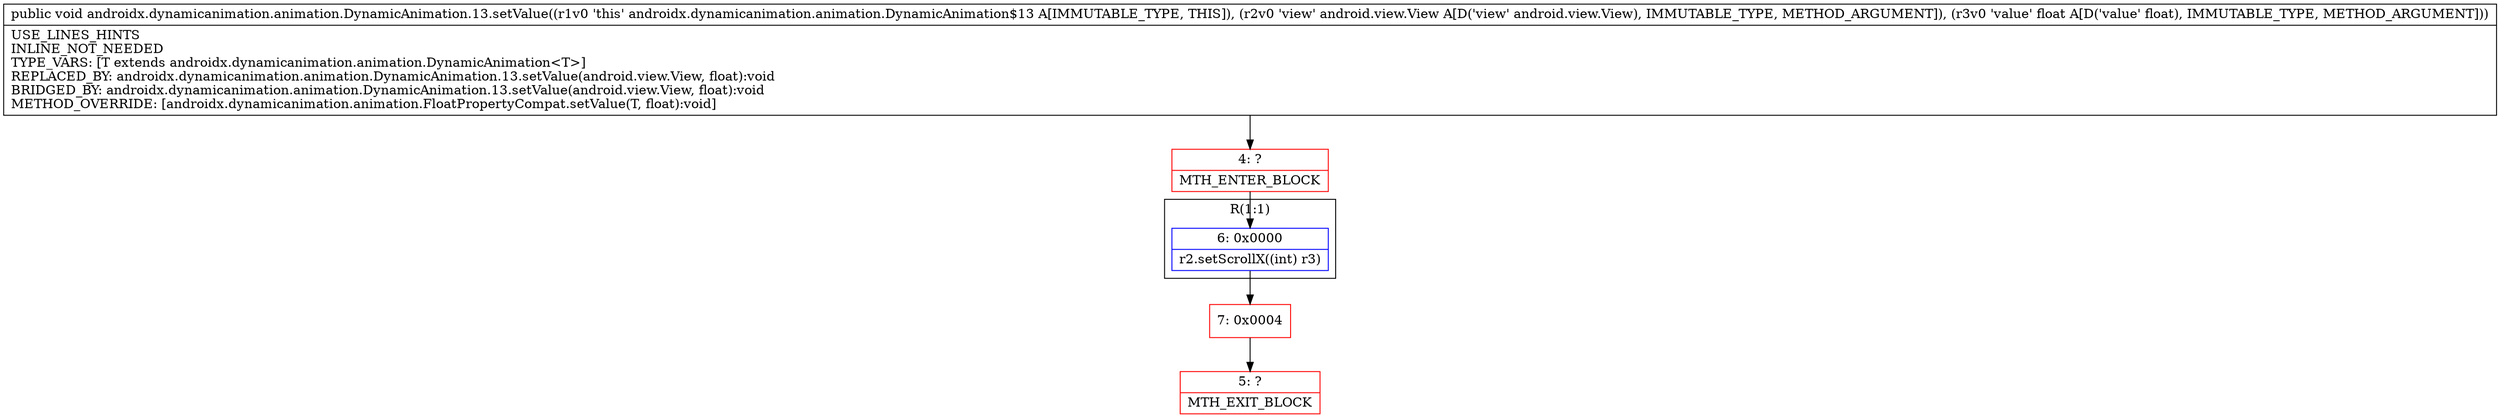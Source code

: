 digraph "CFG forandroidx.dynamicanimation.animation.DynamicAnimation.13.setValue(Landroid\/view\/View;F)V" {
subgraph cluster_Region_362051495 {
label = "R(1:1)";
node [shape=record,color=blue];
Node_6 [shape=record,label="{6\:\ 0x0000|r2.setScrollX((int) r3)\l}"];
}
Node_4 [shape=record,color=red,label="{4\:\ ?|MTH_ENTER_BLOCK\l}"];
Node_7 [shape=record,color=red,label="{7\:\ 0x0004}"];
Node_5 [shape=record,color=red,label="{5\:\ ?|MTH_EXIT_BLOCK\l}"];
MethodNode[shape=record,label="{public void androidx.dynamicanimation.animation.DynamicAnimation.13.setValue((r1v0 'this' androidx.dynamicanimation.animation.DynamicAnimation$13 A[IMMUTABLE_TYPE, THIS]), (r2v0 'view' android.view.View A[D('view' android.view.View), IMMUTABLE_TYPE, METHOD_ARGUMENT]), (r3v0 'value' float A[D('value' float), IMMUTABLE_TYPE, METHOD_ARGUMENT]))  | USE_LINES_HINTS\lINLINE_NOT_NEEDED\lTYPE_VARS: [T extends androidx.dynamicanimation.animation.DynamicAnimation\<T\>]\lREPLACED_BY: androidx.dynamicanimation.animation.DynamicAnimation.13.setValue(android.view.View, float):void\lBRIDGED_BY: androidx.dynamicanimation.animation.DynamicAnimation.13.setValue(android.view.View, float):void\lMETHOD_OVERRIDE: [androidx.dynamicanimation.animation.FloatPropertyCompat.setValue(T, float):void]\l}"];
MethodNode -> Node_4;Node_6 -> Node_7;
Node_4 -> Node_6;
Node_7 -> Node_5;
}


